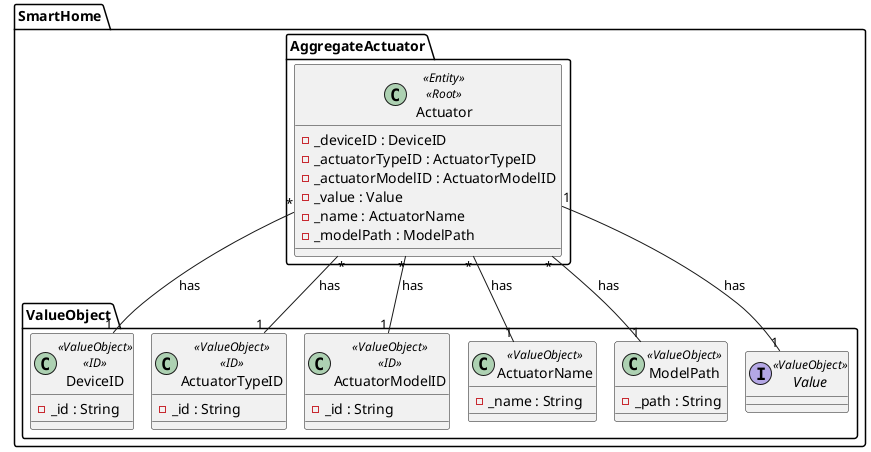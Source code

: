 @startuml
'https://plantuml.com/class-diagram
!pragma layout smetana

package SmartHome.AggregateActuator {
    class Actuator <<Entity>> <<Root>> {
        - _deviceID : DeviceID
        - _actuatorTypeID : ActuatorTypeID
        - _actuatorModelID : ActuatorModelID
        - _value : Value
        - _name : ActuatorName
        - _modelPath : ModelPath
    }
}

package SmartHome.ValueObject {
    class DeviceID <<ValueObject>> <<ID>> {
        - _id : String
    }

    class ActuatorTypeID <<ValueObject>> <<ID>> {
        - _id : String
    }

    class ActuatorModelID <<ValueObject>> <<ID>> {
        - _id : String
    }

    class ActuatorName <<ValueObject>> {
        - _name : String
    }

    class ModelPath <<ValueObject>> {
        - _path : String
    }

    interface Value <<ValueObject>>{
    }
}

Actuator "*" -- "1" ActuatorTypeID : has
Actuator "*" -- "1" ActuatorModelID : has
Actuator "1" -- "1" Value : has
Actuator "*" -- "1" DeviceID : has
Actuator "*" -- "1" ActuatorName : has
Actuator "*" -- "1" ModelPath : has
@enduml